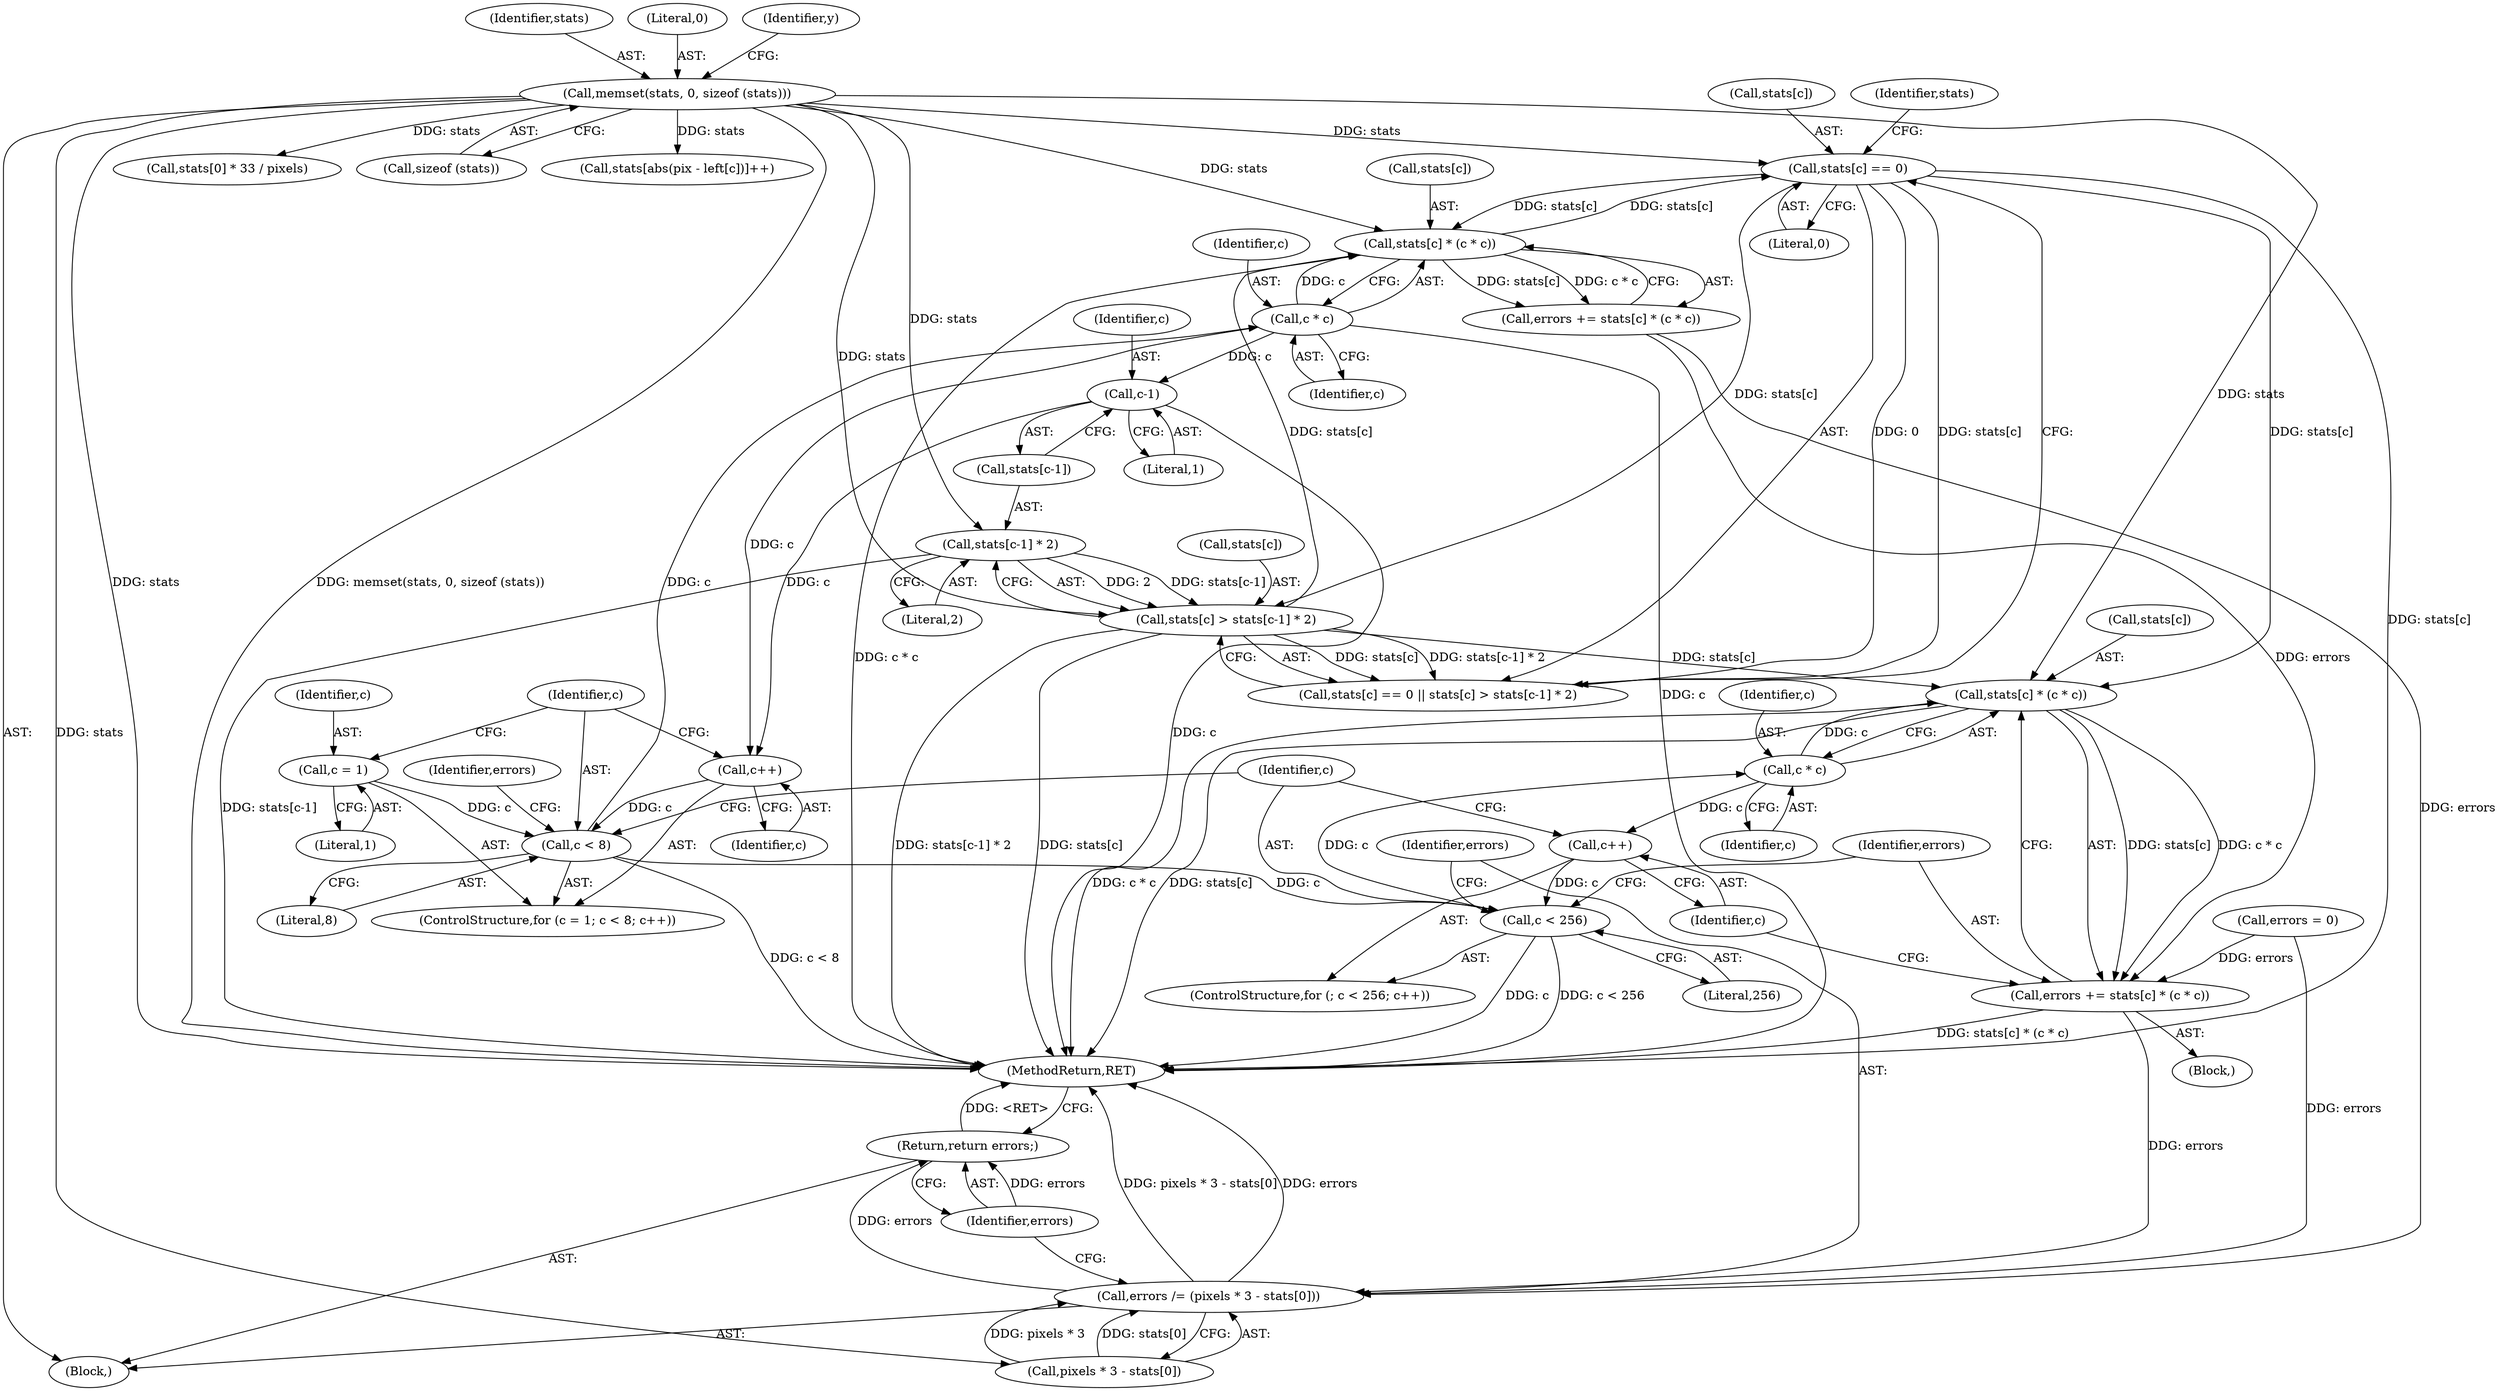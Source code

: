digraph "0_qemu_9f64916da20eea67121d544698676295bbb105a7_5@array" {
"1000359" [label="(Call,stats[c] * (c * c))"];
"1000331" [label="(Call,stats[c] == 0)"];
"1000142" [label="(Call,memset(stats, 0, sizeof (stats)))"];
"1000322" [label="(Call,stats[c] * (c * c))"];
"1000336" [label="(Call,stats[c] > stats[c-1] * 2)"];
"1000340" [label="(Call,stats[c-1] * 2)"];
"1000326" [label="(Call,c * c)"];
"1000314" [label="(Call,c < 8)"];
"1000311" [label="(Call,c = 1)"];
"1000317" [label="(Call,c++)"];
"1000343" [label="(Call,c-1)"];
"1000363" [label="(Call,c * c)"];
"1000351" [label="(Call,c < 256)"];
"1000354" [label="(Call,c++)"];
"1000357" [label="(Call,errors += stats[c] * (c * c))"];
"1000366" [label="(Call,errors /= (pixels * 3 - stats[0]))"];
"1000375" [label="(Return,return errors;)"];
"1000368" [label="(Call,pixels * 3 - stats[0])"];
"1000343" [label="(Call,c-1)"];
"1000311" [label="(Call,c = 1)"];
"1000330" [label="(Call,stats[c] == 0 || stats[c] > stats[c-1] * 2)"];
"1000142" [label="(Call,memset(stats, 0, sizeof (stats)))"];
"1000332" [label="(Call,stats[c])"];
"1000340" [label="(Call,stats[c-1] * 2)"];
"1000336" [label="(Call,stats[c] > stats[c-1] * 2)"];
"1000320" [label="(Call,errors += stats[c] * (c * c))"];
"1000307" [label="(Call,errors = 0)"];
"1000364" [label="(Identifier,c)"];
"1000344" [label="(Identifier,c)"];
"1000106" [label="(Block,)"];
"1000352" [label="(Identifier,c)"];
"1000351" [label="(Call,c < 256)"];
"1000331" [label="(Call,stats[c] == 0)"];
"1000327" [label="(Identifier,c)"];
"1000357" [label="(Call,errors += stats[c] * (c * c))"];
"1000326" [label="(Call,c * c)"];
"1000322" [label="(Call,stats[c] * (c * c))"];
"1000350" [label="(ControlStructure,for (; c < 256; c++))"];
"1000338" [label="(Identifier,stats)"];
"1000328" [label="(Identifier,c)"];
"1000315" [label="(Identifier,c)"];
"1000345" [label="(Literal,1)"];
"1000356" [label="(Block,)"];
"1000354" [label="(Call,c++)"];
"1000318" [label="(Identifier,c)"];
"1000375" [label="(Return,return errors;)"];
"1000359" [label="(Call,stats[c] * (c * c))"];
"1000360" [label="(Call,stats[c])"];
"1000363" [label="(Call,c * c)"];
"1000296" [label="(Call,stats[0] * 33 / pixels)"];
"1000314" [label="(Call,c < 8)"];
"1000355" [label="(Identifier,c)"];
"1000145" [label="(Call,sizeof (stats))"];
"1000321" [label="(Identifier,errors)"];
"1000313" [label="(Literal,1)"];
"1000365" [label="(Identifier,c)"];
"1000367" [label="(Identifier,errors)"];
"1000377" [label="(MethodReturn,RET)"];
"1000143" [label="(Identifier,stats)"];
"1000376" [label="(Identifier,errors)"];
"1000144" [label="(Literal,0)"];
"1000323" [label="(Call,stats[c])"];
"1000366" [label="(Call,errors /= (pixels * 3 - stats[0]))"];
"1000335" [label="(Literal,0)"];
"1000150" [label="(Identifier,y)"];
"1000316" [label="(Literal,8)"];
"1000341" [label="(Call,stats[c-1])"];
"1000353" [label="(Literal,256)"];
"1000312" [label="(Identifier,c)"];
"1000310" [label="(ControlStructure,for (c = 1; c < 8; c++))"];
"1000337" [label="(Call,stats[c])"];
"1000317" [label="(Call,c++)"];
"1000259" [label="(Call,stats[abs(pix - left[c])]++)"];
"1000346" [label="(Literal,2)"];
"1000358" [label="(Identifier,errors)"];
"1000359" -> "1000357"  [label="AST: "];
"1000359" -> "1000363"  [label="CFG: "];
"1000360" -> "1000359"  [label="AST: "];
"1000363" -> "1000359"  [label="AST: "];
"1000357" -> "1000359"  [label="CFG: "];
"1000359" -> "1000377"  [label="DDG: stats[c]"];
"1000359" -> "1000377"  [label="DDG: c * c"];
"1000359" -> "1000357"  [label="DDG: stats[c]"];
"1000359" -> "1000357"  [label="DDG: c * c"];
"1000331" -> "1000359"  [label="DDG: stats[c]"];
"1000142" -> "1000359"  [label="DDG: stats"];
"1000336" -> "1000359"  [label="DDG: stats[c]"];
"1000363" -> "1000359"  [label="DDG: c"];
"1000331" -> "1000330"  [label="AST: "];
"1000331" -> "1000335"  [label="CFG: "];
"1000332" -> "1000331"  [label="AST: "];
"1000335" -> "1000331"  [label="AST: "];
"1000338" -> "1000331"  [label="CFG: "];
"1000330" -> "1000331"  [label="CFG: "];
"1000331" -> "1000377"  [label="DDG: stats[c]"];
"1000331" -> "1000322"  [label="DDG: stats[c]"];
"1000331" -> "1000330"  [label="DDG: stats[c]"];
"1000331" -> "1000330"  [label="DDG: 0"];
"1000142" -> "1000331"  [label="DDG: stats"];
"1000322" -> "1000331"  [label="DDG: stats[c]"];
"1000331" -> "1000336"  [label="DDG: stats[c]"];
"1000142" -> "1000106"  [label="AST: "];
"1000142" -> "1000145"  [label="CFG: "];
"1000143" -> "1000142"  [label="AST: "];
"1000144" -> "1000142"  [label="AST: "];
"1000145" -> "1000142"  [label="AST: "];
"1000150" -> "1000142"  [label="CFG: "];
"1000142" -> "1000377"  [label="DDG: memset(stats, 0, sizeof (stats))"];
"1000142" -> "1000377"  [label="DDG: stats"];
"1000142" -> "1000259"  [label="DDG: stats"];
"1000142" -> "1000296"  [label="DDG: stats"];
"1000142" -> "1000322"  [label="DDG: stats"];
"1000142" -> "1000336"  [label="DDG: stats"];
"1000142" -> "1000340"  [label="DDG: stats"];
"1000142" -> "1000368"  [label="DDG: stats"];
"1000322" -> "1000320"  [label="AST: "];
"1000322" -> "1000326"  [label="CFG: "];
"1000323" -> "1000322"  [label="AST: "];
"1000326" -> "1000322"  [label="AST: "];
"1000320" -> "1000322"  [label="CFG: "];
"1000322" -> "1000377"  [label="DDG: c * c"];
"1000322" -> "1000320"  [label="DDG: stats[c]"];
"1000322" -> "1000320"  [label="DDG: c * c"];
"1000336" -> "1000322"  [label="DDG: stats[c]"];
"1000326" -> "1000322"  [label="DDG: c"];
"1000336" -> "1000330"  [label="AST: "];
"1000336" -> "1000340"  [label="CFG: "];
"1000337" -> "1000336"  [label="AST: "];
"1000340" -> "1000336"  [label="AST: "];
"1000330" -> "1000336"  [label="CFG: "];
"1000336" -> "1000377"  [label="DDG: stats[c-1] * 2"];
"1000336" -> "1000377"  [label="DDG: stats[c]"];
"1000336" -> "1000330"  [label="DDG: stats[c]"];
"1000336" -> "1000330"  [label="DDG: stats[c-1] * 2"];
"1000340" -> "1000336"  [label="DDG: stats[c-1]"];
"1000340" -> "1000336"  [label="DDG: 2"];
"1000340" -> "1000346"  [label="CFG: "];
"1000341" -> "1000340"  [label="AST: "];
"1000346" -> "1000340"  [label="AST: "];
"1000340" -> "1000377"  [label="DDG: stats[c-1]"];
"1000326" -> "1000328"  [label="CFG: "];
"1000327" -> "1000326"  [label="AST: "];
"1000328" -> "1000326"  [label="AST: "];
"1000326" -> "1000377"  [label="DDG: c"];
"1000326" -> "1000317"  [label="DDG: c"];
"1000314" -> "1000326"  [label="DDG: c"];
"1000326" -> "1000343"  [label="DDG: c"];
"1000314" -> "1000310"  [label="AST: "];
"1000314" -> "1000316"  [label="CFG: "];
"1000315" -> "1000314"  [label="AST: "];
"1000316" -> "1000314"  [label="AST: "];
"1000321" -> "1000314"  [label="CFG: "];
"1000352" -> "1000314"  [label="CFG: "];
"1000314" -> "1000377"  [label="DDG: c < 8"];
"1000311" -> "1000314"  [label="DDG: c"];
"1000317" -> "1000314"  [label="DDG: c"];
"1000314" -> "1000351"  [label="DDG: c"];
"1000311" -> "1000310"  [label="AST: "];
"1000311" -> "1000313"  [label="CFG: "];
"1000312" -> "1000311"  [label="AST: "];
"1000313" -> "1000311"  [label="AST: "];
"1000315" -> "1000311"  [label="CFG: "];
"1000317" -> "1000310"  [label="AST: "];
"1000317" -> "1000318"  [label="CFG: "];
"1000318" -> "1000317"  [label="AST: "];
"1000315" -> "1000317"  [label="CFG: "];
"1000343" -> "1000317"  [label="DDG: c"];
"1000343" -> "1000341"  [label="AST: "];
"1000343" -> "1000345"  [label="CFG: "];
"1000344" -> "1000343"  [label="AST: "];
"1000345" -> "1000343"  [label="AST: "];
"1000341" -> "1000343"  [label="CFG: "];
"1000343" -> "1000377"  [label="DDG: c"];
"1000363" -> "1000365"  [label="CFG: "];
"1000364" -> "1000363"  [label="AST: "];
"1000365" -> "1000363"  [label="AST: "];
"1000363" -> "1000354"  [label="DDG: c"];
"1000351" -> "1000363"  [label="DDG: c"];
"1000351" -> "1000350"  [label="AST: "];
"1000351" -> "1000353"  [label="CFG: "];
"1000352" -> "1000351"  [label="AST: "];
"1000353" -> "1000351"  [label="AST: "];
"1000358" -> "1000351"  [label="CFG: "];
"1000367" -> "1000351"  [label="CFG: "];
"1000351" -> "1000377"  [label="DDG: c < 256"];
"1000351" -> "1000377"  [label="DDG: c"];
"1000354" -> "1000351"  [label="DDG: c"];
"1000354" -> "1000350"  [label="AST: "];
"1000354" -> "1000355"  [label="CFG: "];
"1000355" -> "1000354"  [label="AST: "];
"1000352" -> "1000354"  [label="CFG: "];
"1000357" -> "1000356"  [label="AST: "];
"1000358" -> "1000357"  [label="AST: "];
"1000355" -> "1000357"  [label="CFG: "];
"1000357" -> "1000377"  [label="DDG: stats[c] * (c * c)"];
"1000320" -> "1000357"  [label="DDG: errors"];
"1000307" -> "1000357"  [label="DDG: errors"];
"1000357" -> "1000366"  [label="DDG: errors"];
"1000366" -> "1000106"  [label="AST: "];
"1000366" -> "1000368"  [label="CFG: "];
"1000367" -> "1000366"  [label="AST: "];
"1000368" -> "1000366"  [label="AST: "];
"1000376" -> "1000366"  [label="CFG: "];
"1000366" -> "1000377"  [label="DDG: pixels * 3 - stats[0]"];
"1000366" -> "1000377"  [label="DDG: errors"];
"1000368" -> "1000366"  [label="DDG: pixels * 3"];
"1000368" -> "1000366"  [label="DDG: stats[0]"];
"1000320" -> "1000366"  [label="DDG: errors"];
"1000307" -> "1000366"  [label="DDG: errors"];
"1000366" -> "1000375"  [label="DDG: errors"];
"1000375" -> "1000106"  [label="AST: "];
"1000375" -> "1000376"  [label="CFG: "];
"1000376" -> "1000375"  [label="AST: "];
"1000377" -> "1000375"  [label="CFG: "];
"1000375" -> "1000377"  [label="DDG: <RET>"];
"1000376" -> "1000375"  [label="DDG: errors"];
}
